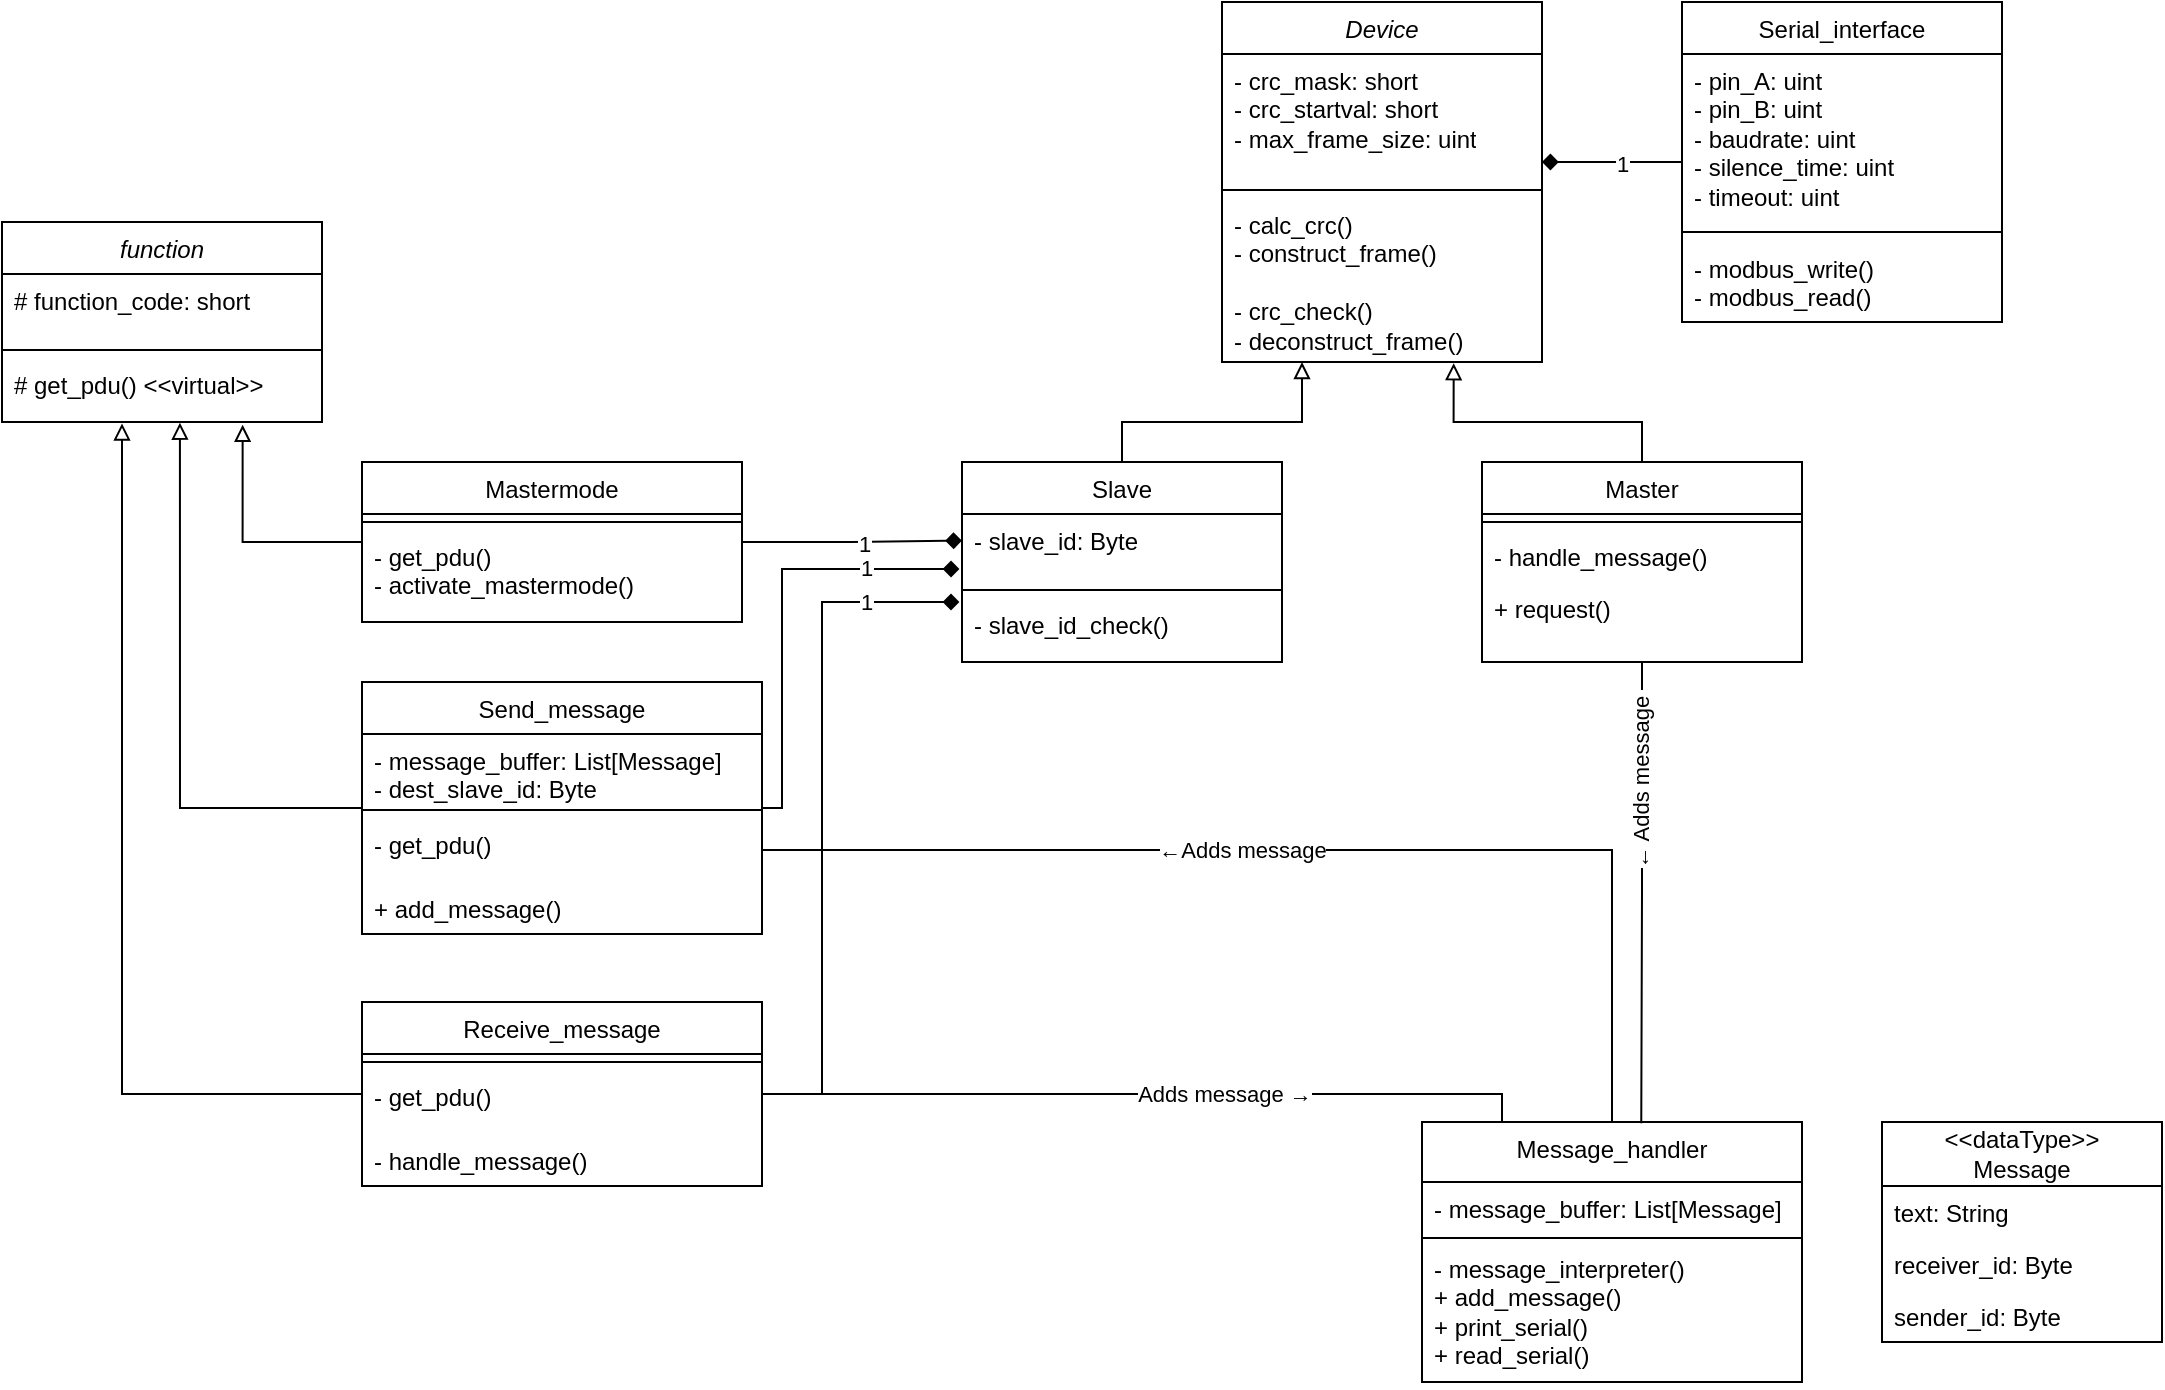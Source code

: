 <mxfile version="24.4.14" type="github">
  <diagram id="C5RBs43oDa-KdzZeNtuy" name="Page-1">
    <mxGraphModel dx="955" dy="645" grid="1" gridSize="10" guides="1" tooltips="1" connect="1" arrows="1" fold="1" page="1" pageScale="1" pageWidth="3300" pageHeight="4681" math="0" shadow="0">
      <root>
        <mxCell id="WIyWlLk6GJQsqaUBKTNV-0" />
        <mxCell id="WIyWlLk6GJQsqaUBKTNV-1" parent="WIyWlLk6GJQsqaUBKTNV-0" />
        <mxCell id="0T1XnAhTBll2UU8GzCWv-0" value="&lt;span style=&quot;font-weight: normal;&quot;&gt;&lt;i&gt;Device&lt;/i&gt;&lt;/span&gt;" style="swimlane;fontStyle=1;align=center;verticalAlign=top;childLayout=stackLayout;horizontal=1;startSize=26;horizontalStack=0;resizeParent=1;resizeParentMax=0;resizeLast=0;collapsible=1;marginBottom=0;whiteSpace=wrap;html=1;" vertex="1" parent="WIyWlLk6GJQsqaUBKTNV-1">
          <mxGeometry x="740" y="100" width="160" height="180" as="geometry" />
        </mxCell>
        <mxCell id="0T1XnAhTBll2UU8GzCWv-1" value="- crc_mask: short&lt;div&gt;- crc_startval: short&lt;/div&gt;&lt;div&gt;- max_frame_size: uint&lt;/div&gt;" style="text;strokeColor=none;fillColor=none;align=left;verticalAlign=top;spacingLeft=4;spacingRight=4;overflow=hidden;rotatable=0;points=[[0,0.5],[1,0.5]];portConstraint=eastwest;whiteSpace=wrap;html=1;" vertex="1" parent="0T1XnAhTBll2UU8GzCWv-0">
          <mxGeometry y="26" width="160" height="64" as="geometry" />
        </mxCell>
        <mxCell id="0T1XnAhTBll2UU8GzCWv-2" value="" style="line;strokeWidth=1;fillColor=none;align=left;verticalAlign=middle;spacingTop=-1;spacingLeft=3;spacingRight=3;rotatable=0;labelPosition=right;points=[];portConstraint=eastwest;strokeColor=inherit;" vertex="1" parent="0T1XnAhTBll2UU8GzCWv-0">
          <mxGeometry y="90" width="160" height="8" as="geometry" />
        </mxCell>
        <mxCell id="0T1XnAhTBll2UU8GzCWv-3" value="- calc_crc()&lt;div&gt;- construct_frame()&lt;br&gt;&lt;/div&gt;&lt;div&gt;&lt;br&gt;&lt;/div&gt;&lt;div&gt;&lt;div&gt;- crc_check()&lt;/div&gt;&lt;div&gt;&lt;div&gt;- deconstruct_frame()&lt;/div&gt;&lt;/div&gt;&lt;/div&gt;" style="text;strokeColor=none;fillColor=none;align=left;verticalAlign=top;spacingLeft=4;spacingRight=4;overflow=hidden;rotatable=0;points=[[0,0.5],[1,0.5]];portConstraint=eastwest;whiteSpace=wrap;html=1;" vertex="1" parent="0T1XnAhTBll2UU8GzCWv-0">
          <mxGeometry y="98" width="160" height="82" as="geometry" />
        </mxCell>
        <mxCell id="0T1XnAhTBll2UU8GzCWv-8" style="edgeStyle=orthogonalEdgeStyle;rounded=0;orthogonalLoop=1;jettySize=auto;html=1;endArrow=block;endFill=0;entryX=0.25;entryY=1;entryDx=0;entryDy=0;exitX=0.5;exitY=0;exitDx=0;exitDy=0;startArrow=none;startFill=0;" edge="1" parent="WIyWlLk6GJQsqaUBKTNV-1" source="0T1XnAhTBll2UU8GzCWv-10" target="0T1XnAhTBll2UU8GzCWv-0">
          <mxGeometry relative="1" as="geometry">
            <mxPoint x="640" y="440" as="sourcePoint" />
            <mxPoint x="790" y="380" as="targetPoint" />
            <Array as="points">
              <mxPoint x="690" y="310" />
              <mxPoint x="780" y="310" />
            </Array>
          </mxGeometry>
        </mxCell>
        <mxCell id="0T1XnAhTBll2UU8GzCWv-10" value="&lt;span style=&quot;font-weight: normal;&quot;&gt;Slave&lt;/span&gt;" style="swimlane;fontStyle=1;align=center;verticalAlign=top;childLayout=stackLayout;horizontal=1;startSize=26;horizontalStack=0;resizeParent=1;resizeParentMax=0;resizeLast=0;collapsible=1;marginBottom=0;whiteSpace=wrap;html=1;" vertex="1" parent="WIyWlLk6GJQsqaUBKTNV-1">
          <mxGeometry x="610" y="330" width="160" height="100" as="geometry" />
        </mxCell>
        <mxCell id="0T1XnAhTBll2UU8GzCWv-11" value="- slave_id: Byte" style="text;strokeColor=none;fillColor=none;align=left;verticalAlign=top;spacingLeft=4;spacingRight=4;overflow=hidden;rotatable=0;points=[[0,0.5],[1,0.5]];portConstraint=eastwest;whiteSpace=wrap;html=1;" vertex="1" parent="0T1XnAhTBll2UU8GzCWv-10">
          <mxGeometry y="26" width="160" height="34" as="geometry" />
        </mxCell>
        <mxCell id="0T1XnAhTBll2UU8GzCWv-12" value="" style="line;strokeWidth=1;fillColor=none;align=left;verticalAlign=middle;spacingTop=-1;spacingLeft=3;spacingRight=3;rotatable=0;labelPosition=right;points=[];portConstraint=eastwest;strokeColor=inherit;" vertex="1" parent="0T1XnAhTBll2UU8GzCWv-10">
          <mxGeometry y="60" width="160" height="8" as="geometry" />
        </mxCell>
        <mxCell id="0T1XnAhTBll2UU8GzCWv-13" value="- slave_id_check()&lt;div&gt;&lt;br&gt;&lt;/div&gt;&lt;div&gt;&lt;br&gt;&lt;/div&gt;" style="text;strokeColor=none;fillColor=none;align=left;verticalAlign=top;spacingLeft=4;spacingRight=4;overflow=hidden;rotatable=0;points=[[0,0.5],[1,0.5]];portConstraint=eastwest;whiteSpace=wrap;html=1;" vertex="1" parent="0T1XnAhTBll2UU8GzCWv-10">
          <mxGeometry y="68" width="160" height="32" as="geometry" />
        </mxCell>
        <mxCell id="0T1XnAhTBll2UU8GzCWv-18" style="edgeStyle=orthogonalEdgeStyle;rounded=0;orthogonalLoop=1;jettySize=auto;html=1;entryX=0.724;entryY=1.007;entryDx=0;entryDy=0;entryPerimeter=0;endArrow=block;endFill=0;startArrow=none;startFill=0;" edge="1" parent="WIyWlLk6GJQsqaUBKTNV-1" source="0T1XnAhTBll2UU8GzCWv-14" target="0T1XnAhTBll2UU8GzCWv-3">
          <mxGeometry relative="1" as="geometry">
            <mxPoint x="860" y="390" as="targetPoint" />
            <Array as="points">
              <mxPoint x="950" y="310" />
              <mxPoint x="856" y="310" />
            </Array>
          </mxGeometry>
        </mxCell>
        <mxCell id="0T1XnAhTBll2UU8GzCWv-14" value="&lt;span style=&quot;font-weight: normal;&quot;&gt;Master&lt;/span&gt;" style="swimlane;fontStyle=1;align=center;verticalAlign=top;childLayout=stackLayout;horizontal=1;startSize=26;horizontalStack=0;resizeParent=1;resizeParentMax=0;resizeLast=0;collapsible=1;marginBottom=0;whiteSpace=wrap;html=1;" vertex="1" parent="WIyWlLk6GJQsqaUBKTNV-1">
          <mxGeometry x="870" y="330" width="160" height="100" as="geometry" />
        </mxCell>
        <mxCell id="0T1XnAhTBll2UU8GzCWv-16" value="" style="line;strokeWidth=1;fillColor=none;align=left;verticalAlign=middle;spacingTop=-1;spacingLeft=3;spacingRight=3;rotatable=0;labelPosition=right;points=[];portConstraint=eastwest;strokeColor=inherit;" vertex="1" parent="0T1XnAhTBll2UU8GzCWv-14">
          <mxGeometry y="26" width="160" height="8" as="geometry" />
        </mxCell>
        <mxCell id="0T1XnAhTBll2UU8GzCWv-84" value="- handle_message()" style="text;strokeColor=none;fillColor=none;align=left;verticalAlign=top;spacingLeft=4;spacingRight=4;overflow=hidden;rotatable=0;points=[[0,0.5],[1,0.5]];portConstraint=eastwest;whiteSpace=wrap;html=1;" vertex="1" parent="0T1XnAhTBll2UU8GzCWv-14">
          <mxGeometry y="34" width="160" height="26" as="geometry" />
        </mxCell>
        <mxCell id="0T1XnAhTBll2UU8GzCWv-17" value="+ request()" style="text;strokeColor=none;fillColor=none;align=left;verticalAlign=top;spacingLeft=4;spacingRight=4;overflow=hidden;rotatable=0;points=[[0,0.5],[1,0.5]];portConstraint=eastwest;whiteSpace=wrap;html=1;" vertex="1" parent="0T1XnAhTBll2UU8GzCWv-14">
          <mxGeometry y="60" width="160" height="40" as="geometry" />
        </mxCell>
        <mxCell id="0T1XnAhTBll2UU8GzCWv-23" value="" style="edgeStyle=orthogonalEdgeStyle;rounded=0;orthogonalLoop=1;jettySize=auto;html=1;endArrow=diamond;endFill=1;" edge="1" parent="WIyWlLk6GJQsqaUBKTNV-1" source="0T1XnAhTBll2UU8GzCWv-19">
          <mxGeometry relative="1" as="geometry">
            <mxPoint x="900" y="180" as="targetPoint" />
            <Array as="points">
              <mxPoint x="900" y="180" />
            </Array>
          </mxGeometry>
        </mxCell>
        <mxCell id="0T1XnAhTBll2UU8GzCWv-36" value="1" style="edgeLabel;html=1;align=center;verticalAlign=middle;resizable=0;points=[];" vertex="1" connectable="0" parent="0T1XnAhTBll2UU8GzCWv-23">
          <mxGeometry x="-0.126" y="1" relative="1" as="geometry">
            <mxPoint as="offset" />
          </mxGeometry>
        </mxCell>
        <mxCell id="0T1XnAhTBll2UU8GzCWv-19" value="&lt;span style=&quot;font-weight: 400;&quot;&gt;Serial_interface&lt;/span&gt;" style="swimlane;fontStyle=1;align=center;verticalAlign=top;childLayout=stackLayout;horizontal=1;startSize=26;horizontalStack=0;resizeParent=1;resizeParentMax=0;resizeLast=0;collapsible=1;marginBottom=0;whiteSpace=wrap;html=1;" vertex="1" parent="WIyWlLk6GJQsqaUBKTNV-1">
          <mxGeometry x="970" y="100" width="160" height="160" as="geometry" />
        </mxCell>
        <mxCell id="0T1XnAhTBll2UU8GzCWv-20" value="&lt;div&gt;- pin_A: uint&lt;/div&gt;&lt;div&gt;- pin_B: uint&lt;/div&gt;&lt;div&gt;- baudrate: uint&lt;/div&gt;&lt;div&gt;- silence_time: uint&lt;/div&gt;&lt;div&gt;- timeout: uint&lt;/div&gt;" style="text;strokeColor=none;fillColor=none;align=left;verticalAlign=top;spacingLeft=4;spacingRight=4;overflow=hidden;rotatable=0;points=[[0,0.5],[1,0.5]];portConstraint=eastwest;whiteSpace=wrap;html=1;" vertex="1" parent="0T1XnAhTBll2UU8GzCWv-19">
          <mxGeometry y="26" width="160" height="84" as="geometry" />
        </mxCell>
        <mxCell id="0T1XnAhTBll2UU8GzCWv-21" value="" style="line;strokeWidth=1;fillColor=none;align=left;verticalAlign=middle;spacingTop=-1;spacingLeft=3;spacingRight=3;rotatable=0;labelPosition=right;points=[];portConstraint=eastwest;strokeColor=inherit;" vertex="1" parent="0T1XnAhTBll2UU8GzCWv-19">
          <mxGeometry y="110" width="160" height="10" as="geometry" />
        </mxCell>
        <mxCell id="0T1XnAhTBll2UU8GzCWv-22" value="- modbus_write()&lt;div&gt;- modbus_read()&lt;br&gt;&lt;/div&gt;" style="text;strokeColor=none;fillColor=none;align=left;verticalAlign=top;spacingLeft=4;spacingRight=4;overflow=hidden;rotatable=0;points=[[0,0.5],[1,0.5]];portConstraint=eastwest;whiteSpace=wrap;html=1;" vertex="1" parent="0T1XnAhTBll2UU8GzCWv-19">
          <mxGeometry y="120" width="160" height="40" as="geometry" />
        </mxCell>
        <mxCell id="0T1XnAhTBll2UU8GzCWv-24" value="&lt;i style=&quot;font-weight: normal;&quot;&gt;function&lt;/i&gt;" style="swimlane;fontStyle=1;align=center;verticalAlign=top;childLayout=stackLayout;horizontal=1;startSize=26;horizontalStack=0;resizeParent=1;resizeParentMax=0;resizeLast=0;collapsible=1;marginBottom=0;whiteSpace=wrap;html=1;" vertex="1" parent="WIyWlLk6GJQsqaUBKTNV-1">
          <mxGeometry x="130" y="210" width="160" height="100" as="geometry" />
        </mxCell>
        <mxCell id="0T1XnAhTBll2UU8GzCWv-25" value="# function_code: short&amp;nbsp;" style="text;strokeColor=none;fillColor=none;align=left;verticalAlign=top;spacingLeft=4;spacingRight=4;overflow=hidden;rotatable=0;points=[[0,0.5],[1,0.5]];portConstraint=eastwest;whiteSpace=wrap;html=1;" vertex="1" parent="0T1XnAhTBll2UU8GzCWv-24">
          <mxGeometry y="26" width="160" height="34" as="geometry" />
        </mxCell>
        <mxCell id="0T1XnAhTBll2UU8GzCWv-26" value="" style="line;strokeWidth=1;fillColor=none;align=left;verticalAlign=middle;spacingTop=-1;spacingLeft=3;spacingRight=3;rotatable=0;labelPosition=right;points=[];portConstraint=eastwest;strokeColor=inherit;" vertex="1" parent="0T1XnAhTBll2UU8GzCWv-24">
          <mxGeometry y="60" width="160" height="8" as="geometry" />
        </mxCell>
        <mxCell id="0T1XnAhTBll2UU8GzCWv-27" value="# get_pdu() &amp;lt;&amp;lt;virtual&amp;gt;&amp;gt;" style="text;strokeColor=none;fillColor=none;align=left;verticalAlign=top;spacingLeft=4;spacingRight=4;overflow=hidden;rotatable=0;points=[[0,0.5],[1,0.5]];portConstraint=eastwest;whiteSpace=wrap;html=1;" vertex="1" parent="0T1XnAhTBll2UU8GzCWv-24">
          <mxGeometry y="68" width="160" height="32" as="geometry" />
        </mxCell>
        <mxCell id="0T1XnAhTBll2UU8GzCWv-97" style="edgeStyle=orthogonalEdgeStyle;rounded=0;orthogonalLoop=1;jettySize=auto;html=1;entryX=1;entryY=0.5;entryDx=0;entryDy=0;endArrow=none;endFill=0;" edge="1" parent="WIyWlLk6GJQsqaUBKTNV-1" source="0T1XnAhTBll2UU8GzCWv-41" target="0T1XnAhTBll2UU8GzCWv-58">
          <mxGeometry relative="1" as="geometry" />
        </mxCell>
        <mxCell id="0T1XnAhTBll2UU8GzCWv-98" value="←Adds message" style="edgeLabel;html=1;align=center;verticalAlign=middle;resizable=0;points=[];" vertex="1" connectable="0" parent="0T1XnAhTBll2UU8GzCWv-97">
          <mxGeometry x="0.147" y="2" relative="1" as="geometry">
            <mxPoint y="-2" as="offset" />
          </mxGeometry>
        </mxCell>
        <mxCell id="0T1XnAhTBll2UU8GzCWv-41" value="&lt;span style=&quot;font-weight: normal;&quot;&gt;Message_handler&lt;/span&gt;" style="swimlane;fontStyle=1;align=center;verticalAlign=top;childLayout=stackLayout;horizontal=1;startSize=30;horizontalStack=0;resizeParent=1;resizeParentMax=0;resizeLast=0;collapsible=1;marginBottom=0;whiteSpace=wrap;html=1;" vertex="1" parent="WIyWlLk6GJQsqaUBKTNV-1">
          <mxGeometry x="840" y="660" width="190" height="130" as="geometry" />
        </mxCell>
        <mxCell id="0T1XnAhTBll2UU8GzCWv-44" value="- message_buffer: List[Message]" style="text;strokeColor=none;fillColor=none;align=left;verticalAlign=top;spacingLeft=4;spacingRight=4;overflow=hidden;rotatable=0;points=[[0,0.5],[1,0.5]];portConstraint=eastwest;whiteSpace=wrap;html=1;" vertex="1" parent="0T1XnAhTBll2UU8GzCWv-41">
          <mxGeometry y="30" width="190" height="26" as="geometry" />
        </mxCell>
        <mxCell id="0T1XnAhTBll2UU8GzCWv-42" value="" style="line;strokeWidth=1;fillColor=none;align=left;verticalAlign=middle;spacingTop=-1;spacingLeft=3;spacingRight=3;rotatable=0;labelPosition=right;points=[];portConstraint=eastwest;strokeColor=inherit;" vertex="1" parent="0T1XnAhTBll2UU8GzCWv-41">
          <mxGeometry y="56" width="190" height="4" as="geometry" />
        </mxCell>
        <mxCell id="0T1XnAhTBll2UU8GzCWv-43" value="&lt;div&gt;- message_interpreter()&lt;/div&gt;&lt;div&gt;+ add_message()&lt;/div&gt;+ print_serial()&lt;div&gt;+ read_serial()&lt;br&gt;&lt;div&gt;&lt;br&gt;&lt;/div&gt;&lt;/div&gt;" style="text;strokeColor=none;fillColor=none;align=left;verticalAlign=top;spacingLeft=4;spacingRight=4;overflow=hidden;rotatable=0;points=[[0,0.5],[1,0.5]];portConstraint=eastwest;whiteSpace=wrap;html=1;" vertex="1" parent="0T1XnAhTBll2UU8GzCWv-41">
          <mxGeometry y="60" width="190" height="70" as="geometry" />
        </mxCell>
        <mxCell id="0T1XnAhTBll2UU8GzCWv-76" style="edgeStyle=orthogonalEdgeStyle;rounded=0;orthogonalLoop=1;jettySize=auto;html=1;entryX=0.556;entryY=1.01;entryDx=0;entryDy=0;entryPerimeter=0;endArrow=block;endFill=0;" edge="1" parent="WIyWlLk6GJQsqaUBKTNV-1" source="0T1XnAhTBll2UU8GzCWv-55" target="0T1XnAhTBll2UU8GzCWv-27">
          <mxGeometry relative="1" as="geometry">
            <mxPoint x="220" y="320" as="targetPoint" />
            <Array as="points">
              <mxPoint x="219" y="503" />
            </Array>
          </mxGeometry>
        </mxCell>
        <mxCell id="0T1XnAhTBll2UU8GzCWv-55" value="&lt;span style=&quot;font-weight: normal;&quot;&gt;Send_message&lt;/span&gt;" style="swimlane;fontStyle=1;align=center;verticalAlign=top;childLayout=stackLayout;horizontal=1;startSize=26;horizontalStack=0;resizeParent=1;resizeParentMax=0;resizeLast=0;collapsible=1;marginBottom=0;whiteSpace=wrap;html=1;" vertex="1" parent="WIyWlLk6GJQsqaUBKTNV-1">
          <mxGeometry x="310" y="440" width="200" height="126" as="geometry" />
        </mxCell>
        <mxCell id="0T1XnAhTBll2UU8GzCWv-56" value="- message_buffer: List[Message]&lt;div&gt;- dest_slave_id: Byte&lt;/div&gt;" style="text;strokeColor=none;fillColor=none;align=left;verticalAlign=top;spacingLeft=4;spacingRight=4;overflow=hidden;rotatable=0;points=[[0,0.5],[1,0.5]];portConstraint=eastwest;whiteSpace=wrap;html=1;" vertex="1" parent="0T1XnAhTBll2UU8GzCWv-55">
          <mxGeometry y="26" width="200" height="34" as="geometry" />
        </mxCell>
        <mxCell id="0T1XnAhTBll2UU8GzCWv-57" value="" style="line;strokeWidth=1;fillColor=none;align=left;verticalAlign=middle;spacingTop=-1;spacingLeft=3;spacingRight=3;rotatable=0;labelPosition=right;points=[];portConstraint=eastwest;strokeColor=inherit;" vertex="1" parent="0T1XnAhTBll2UU8GzCWv-55">
          <mxGeometry y="60" width="200" height="8" as="geometry" />
        </mxCell>
        <mxCell id="0T1XnAhTBll2UU8GzCWv-58" value="- get_pdu()&amp;nbsp;&lt;div&gt;&lt;br&gt;&lt;/div&gt;" style="text;strokeColor=none;fillColor=none;align=left;verticalAlign=top;spacingLeft=4;spacingRight=4;overflow=hidden;rotatable=0;points=[[0,0.5],[1,0.5]];portConstraint=eastwest;whiteSpace=wrap;html=1;" vertex="1" parent="0T1XnAhTBll2UU8GzCWv-55">
          <mxGeometry y="68" width="200" height="32" as="geometry" />
        </mxCell>
        <mxCell id="0T1XnAhTBll2UU8GzCWv-59" value="+ add_message()" style="text;strokeColor=none;fillColor=none;align=left;verticalAlign=top;spacingLeft=4;spacingRight=4;overflow=hidden;rotatable=0;points=[[0,0.5],[1,0.5]];portConstraint=eastwest;whiteSpace=wrap;html=1;" vertex="1" parent="0T1XnAhTBll2UU8GzCWv-55">
          <mxGeometry y="100" width="200" height="26" as="geometry" />
        </mxCell>
        <mxCell id="0T1XnAhTBll2UU8GzCWv-75" style="edgeStyle=orthogonalEdgeStyle;rounded=0;orthogonalLoop=1;jettySize=auto;html=1;entryX=0.752;entryY=1.044;entryDx=0;entryDy=0;entryPerimeter=0;endArrow=block;endFill=0;" edge="1" parent="WIyWlLk6GJQsqaUBKTNV-1" source="0T1XnAhTBll2UU8GzCWv-61" target="0T1XnAhTBll2UU8GzCWv-27">
          <mxGeometry relative="1" as="geometry">
            <mxPoint x="250" y="320" as="targetPoint" />
            <Array as="points">
              <mxPoint x="250" y="370" />
            </Array>
          </mxGeometry>
        </mxCell>
        <mxCell id="0T1XnAhTBll2UU8GzCWv-61" value="&lt;span style=&quot;font-weight: 400;&quot;&gt;Mastermode&lt;/span&gt;" style="swimlane;fontStyle=1;align=center;verticalAlign=top;childLayout=stackLayout;horizontal=1;startSize=26;horizontalStack=0;resizeParent=1;resizeParentMax=0;resizeLast=0;collapsible=1;marginBottom=0;whiteSpace=wrap;html=1;" vertex="1" parent="WIyWlLk6GJQsqaUBKTNV-1">
          <mxGeometry x="310" y="330" width="190" height="80" as="geometry" />
        </mxCell>
        <mxCell id="0T1XnAhTBll2UU8GzCWv-63" value="" style="line;strokeWidth=1;fillColor=none;align=left;verticalAlign=middle;spacingTop=-1;spacingLeft=3;spacingRight=3;rotatable=0;labelPosition=right;points=[];portConstraint=eastwest;strokeColor=inherit;" vertex="1" parent="0T1XnAhTBll2UU8GzCWv-61">
          <mxGeometry y="26" width="190" height="8" as="geometry" />
        </mxCell>
        <mxCell id="0T1XnAhTBll2UU8GzCWv-64" value="- get_pdu()&amp;nbsp;&lt;div&gt;- activate_mastermode()&lt;/div&gt;" style="text;strokeColor=none;fillColor=none;align=left;verticalAlign=top;spacingLeft=4;spacingRight=4;overflow=hidden;rotatable=0;points=[[0,0.5],[1,0.5]];portConstraint=eastwest;whiteSpace=wrap;html=1;" vertex="1" parent="0T1XnAhTBll2UU8GzCWv-61">
          <mxGeometry y="34" width="190" height="46" as="geometry" />
        </mxCell>
        <mxCell id="0T1XnAhTBll2UU8GzCWv-69" value="&lt;span style=&quot;font-weight: normal;&quot;&gt;Receive_message&lt;/span&gt;" style="swimlane;fontStyle=1;align=center;verticalAlign=top;childLayout=stackLayout;horizontal=1;startSize=26;horizontalStack=0;resizeParent=1;resizeParentMax=0;resizeLast=0;collapsible=1;marginBottom=0;whiteSpace=wrap;html=1;" vertex="1" parent="WIyWlLk6GJQsqaUBKTNV-1">
          <mxGeometry x="310" y="600" width="200" height="92" as="geometry" />
        </mxCell>
        <mxCell id="0T1XnAhTBll2UU8GzCWv-71" value="" style="line;strokeWidth=1;fillColor=none;align=left;verticalAlign=middle;spacingTop=-1;spacingLeft=3;spacingRight=3;rotatable=0;labelPosition=right;points=[];portConstraint=eastwest;strokeColor=inherit;" vertex="1" parent="0T1XnAhTBll2UU8GzCWv-69">
          <mxGeometry y="26" width="200" height="8" as="geometry" />
        </mxCell>
        <mxCell id="0T1XnAhTBll2UU8GzCWv-72" value="- get_pdu()&amp;nbsp;&lt;div&gt;&lt;br&gt;&lt;/div&gt;" style="text;strokeColor=none;fillColor=none;align=left;verticalAlign=top;spacingLeft=4;spacingRight=4;overflow=hidden;rotatable=0;points=[[0,0.5],[1,0.5]];portConstraint=eastwest;whiteSpace=wrap;html=1;" vertex="1" parent="0T1XnAhTBll2UU8GzCWv-69">
          <mxGeometry y="34" width="200" height="32" as="geometry" />
        </mxCell>
        <mxCell id="0T1XnAhTBll2UU8GzCWv-73" value="- handle_message()" style="text;strokeColor=none;fillColor=none;align=left;verticalAlign=top;spacingLeft=4;spacingRight=4;overflow=hidden;rotatable=0;points=[[0,0.5],[1,0.5]];portConstraint=eastwest;whiteSpace=wrap;html=1;" vertex="1" parent="0T1XnAhTBll2UU8GzCWv-69">
          <mxGeometry y="66" width="200" height="26" as="geometry" />
        </mxCell>
        <mxCell id="0T1XnAhTBll2UU8GzCWv-77" style="edgeStyle=orthogonalEdgeStyle;rounded=0;orthogonalLoop=1;jettySize=auto;html=1;entryX=0.381;entryY=1.021;entryDx=0;entryDy=0;entryPerimeter=0;endArrow=block;endFill=0;" edge="1" parent="WIyWlLk6GJQsqaUBKTNV-1" source="0T1XnAhTBll2UU8GzCWv-69" target="0T1XnAhTBll2UU8GzCWv-27">
          <mxGeometry relative="1" as="geometry">
            <Array as="points">
              <mxPoint x="190" y="646" />
              <mxPoint x="190" y="311" />
            </Array>
          </mxGeometry>
        </mxCell>
        <mxCell id="0T1XnAhTBll2UU8GzCWv-78" style="edgeStyle=orthogonalEdgeStyle;rounded=0;orthogonalLoop=1;jettySize=auto;html=1;entryX=0;entryY=0.392;entryDx=0;entryDy=0;entryPerimeter=0;endArrow=diamond;endFill=1;" edge="1" parent="WIyWlLk6GJQsqaUBKTNV-1" source="0T1XnAhTBll2UU8GzCWv-61" target="0T1XnAhTBll2UU8GzCWv-11">
          <mxGeometry relative="1" as="geometry" />
        </mxCell>
        <mxCell id="0T1XnAhTBll2UU8GzCWv-83" value="1" style="edgeLabel;html=1;align=center;verticalAlign=middle;resizable=0;points=[];" vertex="1" connectable="0" parent="0T1XnAhTBll2UU8GzCWv-78">
          <mxGeometry x="0.409" relative="1" as="geometry">
            <mxPoint x="-17" y="1" as="offset" />
          </mxGeometry>
        </mxCell>
        <mxCell id="0T1XnAhTBll2UU8GzCWv-79" style="edgeStyle=orthogonalEdgeStyle;rounded=0;orthogonalLoop=1;jettySize=auto;html=1;entryX=-0.008;entryY=0.809;entryDx=0;entryDy=0;entryPerimeter=0;endArrow=diamond;endFill=1;" edge="1" parent="WIyWlLk6GJQsqaUBKTNV-1" source="0T1XnAhTBll2UU8GzCWv-55" target="0T1XnAhTBll2UU8GzCWv-11">
          <mxGeometry relative="1" as="geometry">
            <Array as="points">
              <mxPoint x="520" y="503" />
              <mxPoint x="520" y="383" />
            </Array>
          </mxGeometry>
        </mxCell>
        <mxCell id="0T1XnAhTBll2UU8GzCWv-82" value="1" style="edgeLabel;html=1;align=center;verticalAlign=middle;resizable=0;points=[];" vertex="1" connectable="0" parent="0T1XnAhTBll2UU8GzCWv-79">
          <mxGeometry x="0.717" relative="1" as="geometry">
            <mxPoint x="-16" y="-1" as="offset" />
          </mxGeometry>
        </mxCell>
        <mxCell id="0T1XnAhTBll2UU8GzCWv-80" style="edgeStyle=orthogonalEdgeStyle;rounded=0;orthogonalLoop=1;jettySize=auto;html=1;entryX=-0.008;entryY=0.072;entryDx=0;entryDy=0;entryPerimeter=0;endArrow=diamond;endFill=1;" edge="1" parent="WIyWlLk6GJQsqaUBKTNV-1" source="0T1XnAhTBll2UU8GzCWv-69" target="0T1XnAhTBll2UU8GzCWv-13">
          <mxGeometry relative="1" as="geometry">
            <Array as="points">
              <mxPoint x="540" y="646" />
              <mxPoint x="540" y="400" />
              <mxPoint x="609" y="400" />
            </Array>
          </mxGeometry>
        </mxCell>
        <mxCell id="0T1XnAhTBll2UU8GzCWv-81" value="1" style="edgeLabel;html=1;align=center;verticalAlign=middle;resizable=0;points=[];" vertex="1" connectable="0" parent="0T1XnAhTBll2UU8GzCWv-80">
          <mxGeometry x="0.822" relative="1" as="geometry">
            <mxPoint x="-17" as="offset" />
          </mxGeometry>
        </mxCell>
        <mxCell id="0T1XnAhTBll2UU8GzCWv-85" style="edgeStyle=orthogonalEdgeStyle;rounded=0;orthogonalLoop=1;jettySize=auto;html=1;endArrow=none;endFill=0;" edge="1" parent="WIyWlLk6GJQsqaUBKTNV-1" source="0T1XnAhTBll2UU8GzCWv-69">
          <mxGeometry relative="1" as="geometry">
            <mxPoint x="880" y="660" as="targetPoint" />
            <Array as="points">
              <mxPoint x="880" y="646" />
              <mxPoint x="880" y="660" />
              <mxPoint x="878" y="660" />
            </Array>
          </mxGeometry>
        </mxCell>
        <mxCell id="0T1XnAhTBll2UU8GzCWv-87" value="Adds message →" style="edgeLabel;html=1;align=center;verticalAlign=middle;resizable=0;points=[];" vertex="1" connectable="0" parent="0T1XnAhTBll2UU8GzCWv-85">
          <mxGeometry x="-0.086" y="-3" relative="1" as="geometry">
            <mxPoint x="53" y="-3" as="offset" />
          </mxGeometry>
        </mxCell>
        <mxCell id="0T1XnAhTBll2UU8GzCWv-90" style="edgeStyle=orthogonalEdgeStyle;rounded=0;orthogonalLoop=1;jettySize=auto;html=1;entryX=0.577;entryY=0.005;entryDx=0;entryDy=0;entryPerimeter=0;endArrow=none;endFill=0;" edge="1" parent="WIyWlLk6GJQsqaUBKTNV-1" source="0T1XnAhTBll2UU8GzCWv-14" target="0T1XnAhTBll2UU8GzCWv-41">
          <mxGeometry relative="1" as="geometry" />
        </mxCell>
        <mxCell id="0T1XnAhTBll2UU8GzCWv-91" value="← Adds message&amp;nbsp;" style="edgeLabel;html=1;align=center;verticalAlign=middle;resizable=0;points=[];rotation=270;" vertex="1" connectable="0" parent="WIyWlLk6GJQsqaUBKTNV-1">
          <mxGeometry x="960.005" y="490" as="geometry">
            <mxPoint x="1.0" y="-11" as="offset" />
          </mxGeometry>
        </mxCell>
        <mxCell id="0T1XnAhTBll2UU8GzCWv-92" value="&amp;lt;&amp;lt;dataType&amp;gt;&amp;gt;&lt;div&gt;Message&lt;/div&gt;" style="swimlane;fontStyle=0;childLayout=stackLayout;horizontal=1;startSize=32;fillColor=none;horizontalStack=0;resizeParent=1;resizeParentMax=0;resizeLast=0;collapsible=1;marginBottom=0;whiteSpace=wrap;html=1;" vertex="1" parent="WIyWlLk6GJQsqaUBKTNV-1">
          <mxGeometry x="1070" y="660" width="140" height="110" as="geometry" />
        </mxCell>
        <mxCell id="0T1XnAhTBll2UU8GzCWv-93" value="text: String&amp;nbsp;" style="text;strokeColor=none;fillColor=none;align=left;verticalAlign=top;spacingLeft=4;spacingRight=4;overflow=hidden;rotatable=0;points=[[0,0.5],[1,0.5]];portConstraint=eastwest;whiteSpace=wrap;html=1;" vertex="1" parent="0T1XnAhTBll2UU8GzCWv-92">
          <mxGeometry y="32" width="140" height="26" as="geometry" />
        </mxCell>
        <mxCell id="0T1XnAhTBll2UU8GzCWv-96" value="receiver_id: Byte" style="text;strokeColor=none;fillColor=none;align=left;verticalAlign=top;spacingLeft=4;spacingRight=4;overflow=hidden;rotatable=0;points=[[0,0.5],[1,0.5]];portConstraint=eastwest;whiteSpace=wrap;html=1;" vertex="1" parent="0T1XnAhTBll2UU8GzCWv-92">
          <mxGeometry y="58" width="140" height="26" as="geometry" />
        </mxCell>
        <mxCell id="0T1XnAhTBll2UU8GzCWv-94" value="sender_id: Byte" style="text;strokeColor=none;fillColor=none;align=left;verticalAlign=top;spacingLeft=4;spacingRight=4;overflow=hidden;rotatable=0;points=[[0,0.5],[1,0.5]];portConstraint=eastwest;whiteSpace=wrap;html=1;" vertex="1" parent="0T1XnAhTBll2UU8GzCWv-92">
          <mxGeometry y="84" width="140" height="26" as="geometry" />
        </mxCell>
      </root>
    </mxGraphModel>
  </diagram>
</mxfile>

